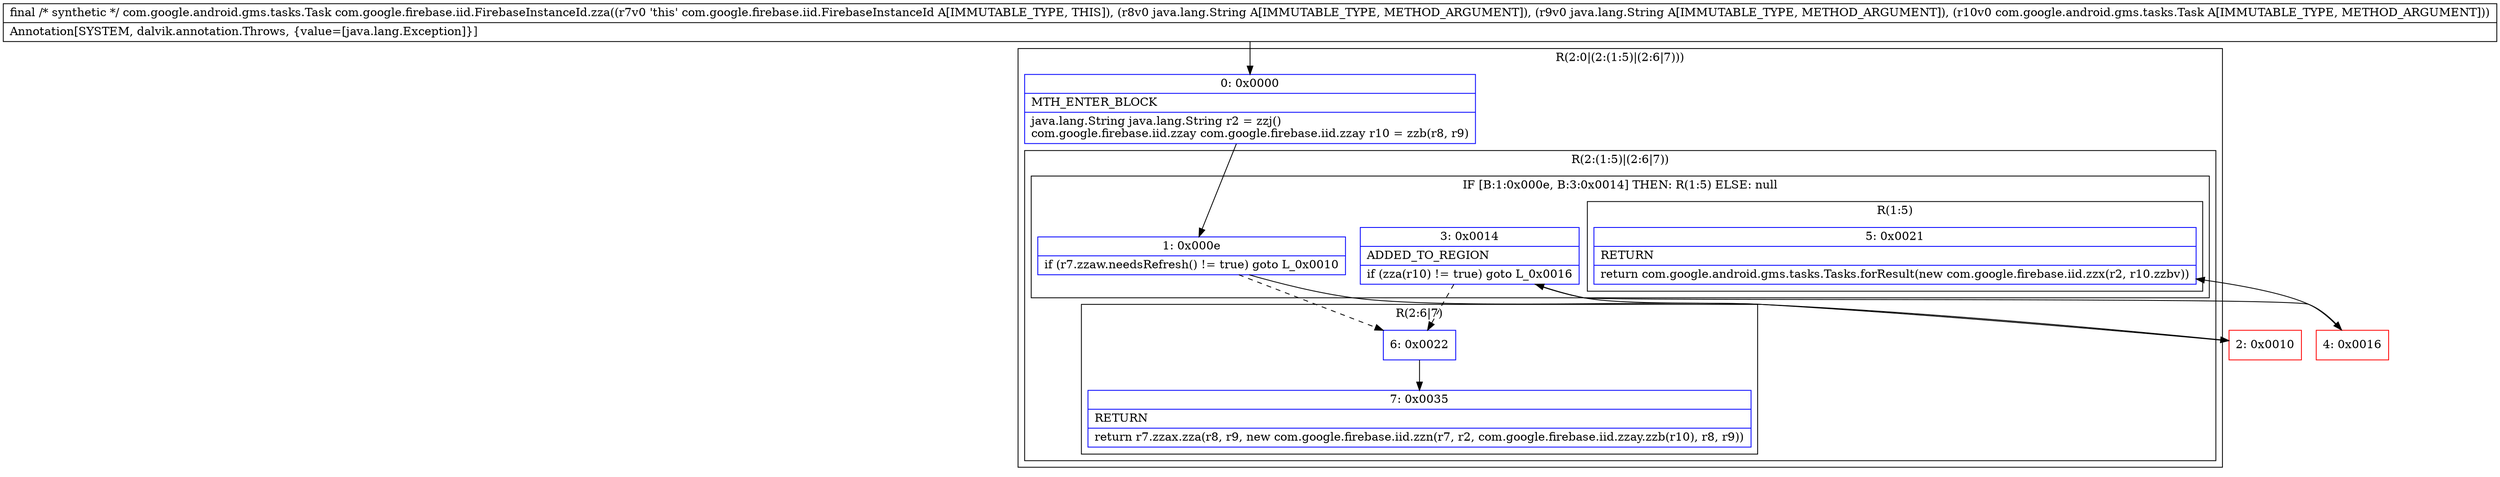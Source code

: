 digraph "CFG forcom.google.firebase.iid.FirebaseInstanceId.zza(Ljava\/lang\/String;Ljava\/lang\/String;Lcom\/google\/android\/gms\/tasks\/Task;)Lcom\/google\/android\/gms\/tasks\/Task;" {
subgraph cluster_Region_1456683505 {
label = "R(2:0|(2:(1:5)|(2:6|7)))";
node [shape=record,color=blue];
Node_0 [shape=record,label="{0\:\ 0x0000|MTH_ENTER_BLOCK\l|java.lang.String java.lang.String r2 = zzj()\lcom.google.firebase.iid.zzay com.google.firebase.iid.zzay r10 = zzb(r8, r9)\l}"];
subgraph cluster_Region_53626161 {
label = "R(2:(1:5)|(2:6|7))";
node [shape=record,color=blue];
subgraph cluster_IfRegion_583889386 {
label = "IF [B:1:0x000e, B:3:0x0014] THEN: R(1:5) ELSE: null";
node [shape=record,color=blue];
Node_1 [shape=record,label="{1\:\ 0x000e|if (r7.zzaw.needsRefresh() != true) goto L_0x0010\l}"];
Node_3 [shape=record,label="{3\:\ 0x0014|ADDED_TO_REGION\l|if (zza(r10) != true) goto L_0x0016\l}"];
subgraph cluster_Region_260570798 {
label = "R(1:5)";
node [shape=record,color=blue];
Node_5 [shape=record,label="{5\:\ 0x0021|RETURN\l|return com.google.android.gms.tasks.Tasks.forResult(new com.google.firebase.iid.zzx(r2, r10.zzbv))\l}"];
}
}
subgraph cluster_Region_1370282030 {
label = "R(2:6|7)";
node [shape=record,color=blue];
Node_6 [shape=record,label="{6\:\ 0x0022}"];
Node_7 [shape=record,label="{7\:\ 0x0035|RETURN\l|return r7.zzax.zza(r8, r9, new com.google.firebase.iid.zzn(r7, r2, com.google.firebase.iid.zzay.zzb(r10), r8, r9))\l}"];
}
}
}
Node_2 [shape=record,color=red,label="{2\:\ 0x0010}"];
Node_4 [shape=record,color=red,label="{4\:\ 0x0016}"];
MethodNode[shape=record,label="{final \/* synthetic *\/ com.google.android.gms.tasks.Task com.google.firebase.iid.FirebaseInstanceId.zza((r7v0 'this' com.google.firebase.iid.FirebaseInstanceId A[IMMUTABLE_TYPE, THIS]), (r8v0 java.lang.String A[IMMUTABLE_TYPE, METHOD_ARGUMENT]), (r9v0 java.lang.String A[IMMUTABLE_TYPE, METHOD_ARGUMENT]), (r10v0 com.google.android.gms.tasks.Task A[IMMUTABLE_TYPE, METHOD_ARGUMENT]))  | Annotation[SYSTEM, dalvik.annotation.Throws, \{value=[java.lang.Exception]\}]\l}"];
MethodNode -> Node_0;
Node_0 -> Node_1;
Node_1 -> Node_2;
Node_1 -> Node_6[style=dashed];
Node_3 -> Node_4;
Node_3 -> Node_6[style=dashed];
Node_6 -> Node_7;
Node_2 -> Node_3;
Node_4 -> Node_5;
}

